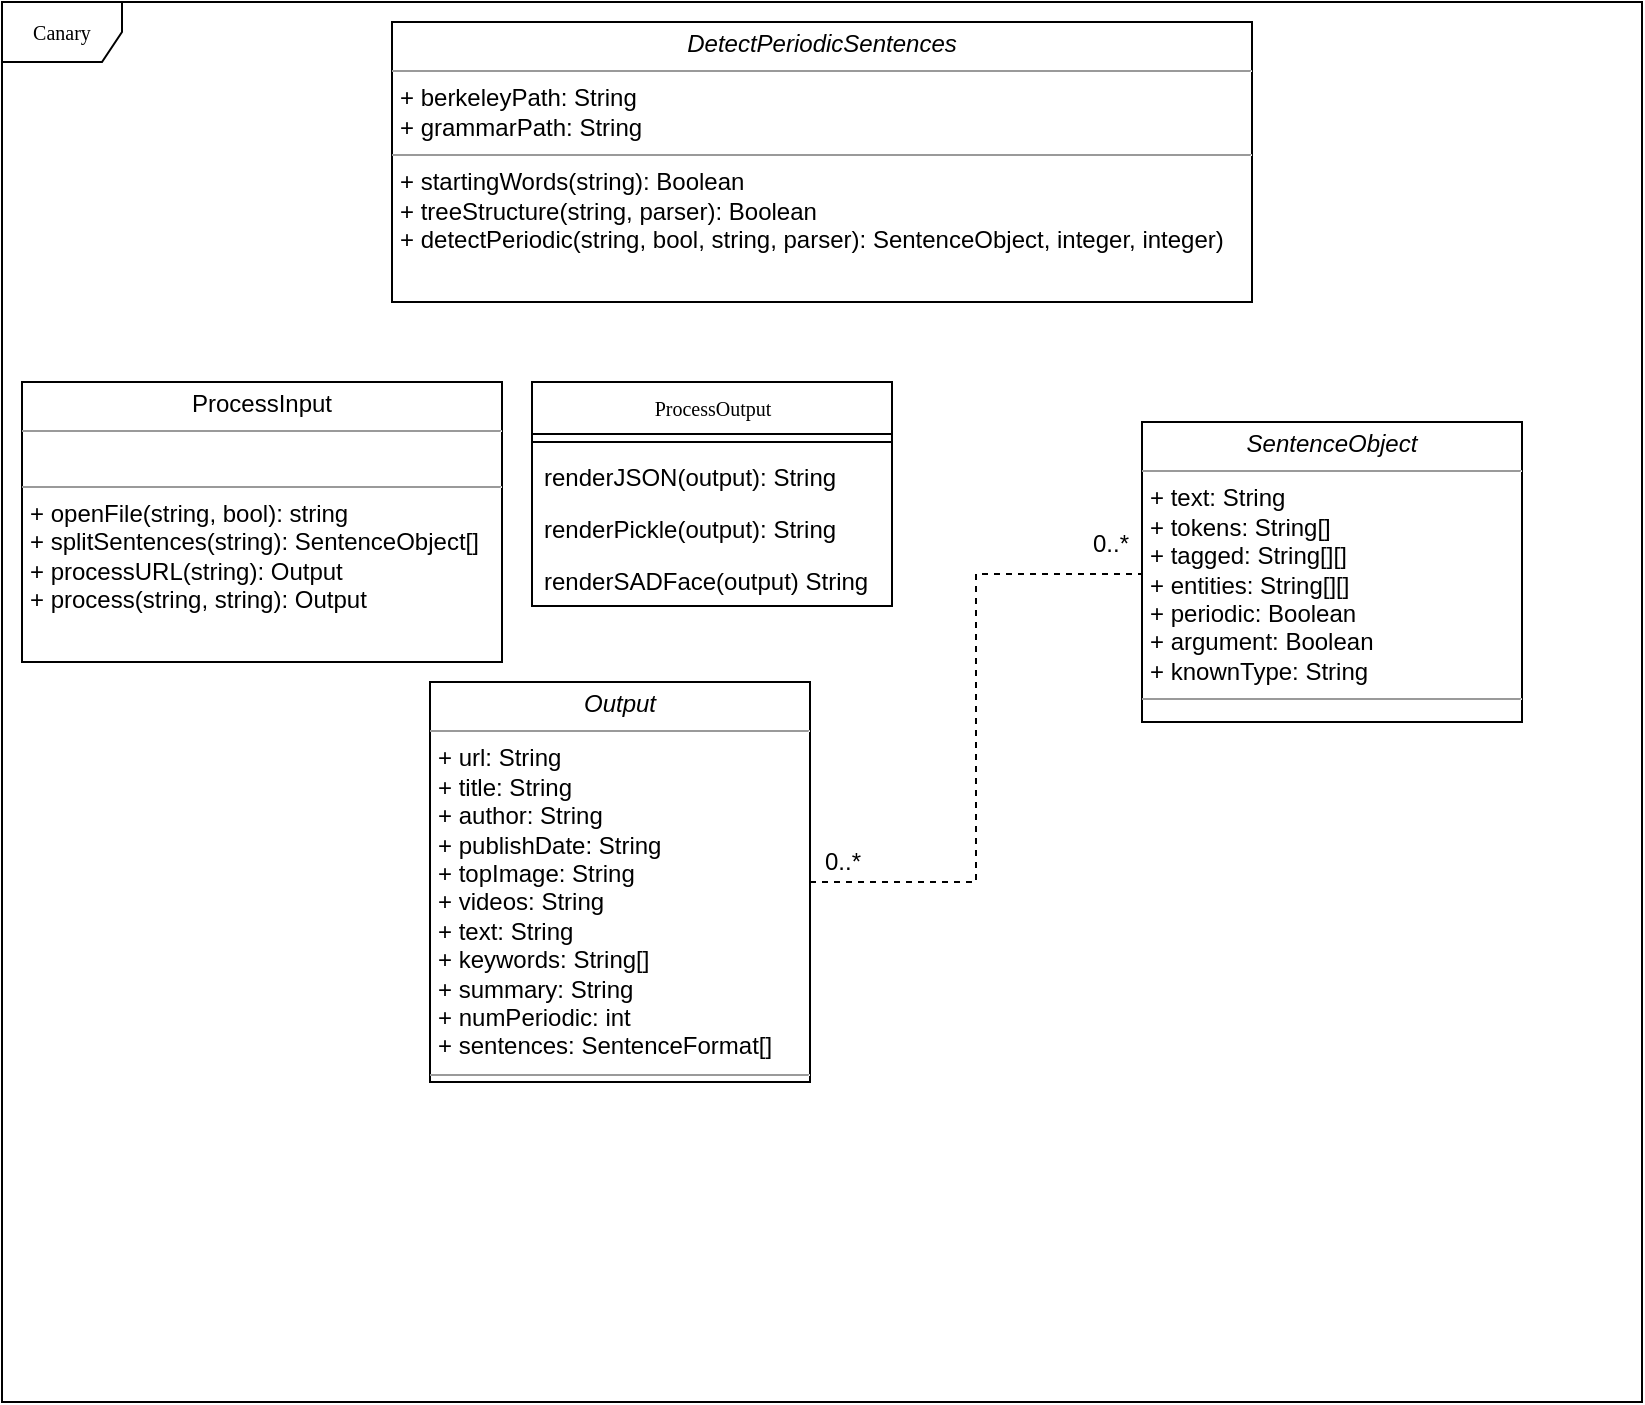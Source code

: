 <mxfile version="12.2.0" type="device" pages="1"><diagram name="Page-1" id="c4acf3e9-155e-7222-9cf6-157b1a14988f"><mxGraphModel dx="994" dy="506" grid="1" gridSize="10" guides="1" tooltips="1" connect="1" arrows="1" fold="1" page="1" pageScale="1" pageWidth="850" pageHeight="1100" background="#ffffff" math="0" shadow="0"><root><mxCell id="0"/><mxCell id="1" parent="0"/><mxCell id="17acba5748e5396b-1" value="Canary" style="shape=umlFrame;whiteSpace=wrap;html=1;rounded=0;shadow=0;comic=0;labelBackgroundColor=none;strokeColor=#000000;strokeWidth=1;fillColor=#ffffff;fontFamily=Verdana;fontSize=10;fontColor=#000000;align=center;" parent="1" vertex="1"><mxGeometry x="20" y="20" width="820" height="700" as="geometry"/></mxCell><mxCell id="17acba5748e5396b-20" value="ProcessOutput" style="swimlane;html=1;fontStyle=0;childLayout=stackLayout;horizontal=1;startSize=26;fillColor=none;horizontalStack=0;resizeParent=1;resizeLast=0;collapsible=1;marginBottom=0;swimlaneFillColor=#ffffff;rounded=0;shadow=0;comic=0;labelBackgroundColor=none;strokeColor=#000000;strokeWidth=1;fontFamily=Verdana;fontSize=10;fontColor=#000000;align=center;" parent="1" vertex="1"><mxGeometry x="285" y="210" width="180" height="112" as="geometry"/></mxCell><mxCell id="MW-2L-hW7Pw7OsgzxY_Z-1" value="" style="line;strokeWidth=1;fillColor=none;align=left;verticalAlign=middle;spacingTop=-1;spacingLeft=3;spacingRight=3;rotatable=0;labelPosition=right;points=[];portConstraint=eastwest;" vertex="1" parent="17acba5748e5396b-20"><mxGeometry y="26" width="180" height="8" as="geometry"/></mxCell><mxCell id="17acba5748e5396b-21" value="renderJSON(output): String" style="text;html=1;strokeColor=none;fillColor=none;align=left;verticalAlign=top;spacingLeft=4;spacingRight=4;whiteSpace=wrap;overflow=hidden;rotatable=0;points=[[0,0.5],[1,0.5]];portConstraint=eastwest;" parent="17acba5748e5396b-20" vertex="1"><mxGeometry y="34" width="180" height="26" as="geometry"/></mxCell><mxCell id="17acba5748e5396b-24" value="renderPickle(output): String" style="text;html=1;strokeColor=none;fillColor=none;align=left;verticalAlign=top;spacingLeft=4;spacingRight=4;whiteSpace=wrap;overflow=hidden;rotatable=0;points=[[0,0.5],[1,0.5]];portConstraint=eastwest;" parent="17acba5748e5396b-20" vertex="1"><mxGeometry y="60" width="180" height="26" as="geometry"/></mxCell><mxCell id="17acba5748e5396b-26" value="renderSADFace(output) String" style="text;html=1;strokeColor=none;fillColor=none;align=left;verticalAlign=top;spacingLeft=4;spacingRight=4;whiteSpace=wrap;overflow=hidden;rotatable=0;points=[[0,0.5],[1,0.5]];portConstraint=eastwest;" parent="17acba5748e5396b-20" vertex="1"><mxGeometry y="86" width="180" height="26" as="geometry"/></mxCell><mxCell id="5d2195bd80daf111-15" value="&lt;p style=&quot;margin: 0px ; margin-top: 4px ; text-align: center&quot;&gt;&lt;i&gt;DetectPeriodicSentences&lt;/i&gt;&lt;/p&gt;&lt;hr size=&quot;1&quot;&gt;&lt;p style=&quot;margin: 0px ; margin-left: 4px&quot;&gt;+ berkeleyPath: String&lt;br&gt;+ grammarPath: String&lt;/p&gt;&lt;hr size=&quot;1&quot;&gt;&lt;p style=&quot;margin: 0px ; margin-left: 4px&quot;&gt;+ startingWords(string): Boolean&lt;br&gt;+ treeStructure(string, parser): Boolean&lt;/p&gt;&lt;p style=&quot;margin: 0px ; margin-left: 4px&quot;&gt;+ detectPeriodic(string, bool, string, parser): SentenceObject, integer, integer)&lt;/p&gt;&lt;p style=&quot;margin: 0px ; margin-left: 4px&quot;&gt;&lt;br&gt;&lt;/p&gt;" style="verticalAlign=top;align=left;overflow=fill;fontSize=12;fontFamily=Helvetica;html=1;rounded=0;shadow=0;comic=0;labelBackgroundColor=none;strokeColor=#000000;strokeWidth=1;fillColor=#ffffff;" parent="1" vertex="1"><mxGeometry x="215" y="30" width="430" height="140" as="geometry"/></mxCell><mxCell id="5d2195bd80daf111-18" value="&lt;p style=&quot;margin: 0px ; margin-top: 4px ; text-align: center&quot;&gt;ProcessInput&lt;/p&gt;&lt;hr size=&quot;1&quot;&gt;&lt;p style=&quot;margin: 0px ; margin-left: 4px&quot;&gt;&lt;br&gt;&lt;/p&gt;&lt;hr size=&quot;1&quot;&gt;&lt;p style=&quot;margin: 0px ; margin-left: 4px&quot;&gt;+ openFile(string, bool): string&lt;/p&gt;&lt;p style=&quot;margin: 0px ; margin-left: 4px&quot;&gt;+ splitSentences(string): SentenceObject[]&lt;/p&gt;&lt;p style=&quot;margin: 0px ; margin-left: 4px&quot;&gt;+ processURL(string): Output&lt;/p&gt;&lt;p style=&quot;margin: 0px ; margin-left: 4px&quot;&gt;+ process(string, string): Output&lt;/p&gt;" style="verticalAlign=top;align=left;overflow=fill;fontSize=12;fontFamily=Helvetica;html=1;rounded=0;shadow=0;comic=0;labelBackgroundColor=none;strokeColor=#000000;strokeWidth=1;fillColor=#ffffff;" parent="1" vertex="1"><mxGeometry x="30" y="210" width="240" height="140" as="geometry"/></mxCell><mxCell id="5d2195bd80daf111-19" value="&lt;p style=&quot;margin: 0px ; margin-top: 4px ; text-align: center&quot;&gt;&lt;i&gt;SentenceObject&lt;/i&gt;&lt;/p&gt;&lt;hr size=&quot;1&quot;&gt;&lt;p style=&quot;margin: 0px ; margin-left: 4px&quot;&gt;+ text: String&lt;/p&gt;&lt;p style=&quot;margin: 0px ; margin-left: 4px&quot;&gt;+ tokens: String[]&lt;/p&gt;&lt;p style=&quot;margin: 0px ; margin-left: 4px&quot;&gt;+ tagged: String[][]&lt;/p&gt;&lt;p style=&quot;margin: 0px ; margin-left: 4px&quot;&gt;+ entities: String[][]&lt;/p&gt;&lt;p style=&quot;margin: 0px ; margin-left: 4px&quot;&gt;+ periodic: Boolean&lt;/p&gt;&lt;p style=&quot;margin: 0px ; margin-left: 4px&quot;&gt;+ argument: Boolean&lt;/p&gt;&lt;p style=&quot;margin: 0px ; margin-left: 4px&quot;&gt;+ knownType: String&lt;/p&gt;&lt;hr size=&quot;1&quot;&gt;&lt;p style=&quot;margin: 0px ; margin-left: 4px&quot;&gt;&lt;br&gt;&lt;/p&gt;" style="verticalAlign=top;align=left;overflow=fill;fontSize=12;fontFamily=Helvetica;html=1;rounded=0;shadow=0;comic=0;labelBackgroundColor=none;strokeColor=#000000;strokeWidth=1;fillColor=#ffffff;" parent="1" vertex="1"><mxGeometry x="590" y="230" width="190" height="150" as="geometry"/></mxCell><mxCell id="MW-2L-hW7Pw7OsgzxY_Z-4" style="edgeStyle=orthogonalEdgeStyle;rounded=0;orthogonalLoop=1;jettySize=auto;html=1;exitX=1;exitY=0.5;exitDx=0;exitDy=0;entryX=0;entryY=0.5;entryDx=0;entryDy=0;dashed=1;endArrow=none;endFill=0;" edge="1" parent="1" source="MW-2L-hW7Pw7OsgzxY_Z-2" target="5d2195bd80daf111-19"><mxGeometry relative="1" as="geometry"><Array as="points"><mxPoint x="507" y="460"/><mxPoint x="507" y="306"/></Array></mxGeometry></mxCell><mxCell id="MW-2L-hW7Pw7OsgzxY_Z-5" value="0..*" style="text;html=1;resizable=0;points=[];align=center;verticalAlign=middle;labelBackgroundColor=#ffffff;" vertex="1" connectable="0" parent="MW-2L-hW7Pw7OsgzxY_Z-4"><mxGeometry x="-0.482" y="37" relative="1" as="geometry"><mxPoint x="-30" y="-10" as="offset"/></mxGeometry></mxCell><mxCell id="MW-2L-hW7Pw7OsgzxY_Z-2" value="&lt;p style=&quot;margin: 0px ; margin-top: 4px ; text-align: center&quot;&gt;&lt;i&gt;Output&lt;/i&gt;&lt;/p&gt;&lt;hr size=&quot;1&quot;&gt;&lt;p style=&quot;margin: 0px ; margin-left: 4px&quot;&gt;+ url: String&lt;br&gt;&lt;/p&gt;&lt;p style=&quot;margin: 0px ; margin-left: 4px&quot;&gt;+ title: String&lt;/p&gt;&lt;p style=&quot;margin: 0px ; margin-left: 4px&quot;&gt;+ author: String&lt;/p&gt;&lt;p style=&quot;margin: 0px ; margin-left: 4px&quot;&gt;+ publishDate: String&lt;/p&gt;&lt;p style=&quot;margin: 0px ; margin-left: 4px&quot;&gt;+ topImage: String&lt;/p&gt;&lt;p style=&quot;margin: 0px ; margin-left: 4px&quot;&gt;+ videos: String&lt;/p&gt;&lt;p style=&quot;margin: 0px ; margin-left: 4px&quot;&gt;+ text: String&lt;/p&gt;&lt;p style=&quot;margin: 0px ; margin-left: 4px&quot;&gt;+ keywords: String[]&lt;/p&gt;&lt;p style=&quot;margin: 0px ; margin-left: 4px&quot;&gt;+ summary: String&lt;/p&gt;&lt;p style=&quot;margin: 0px ; margin-left: 4px&quot;&gt;+ numPeriodic: int&lt;/p&gt;&lt;p style=&quot;margin: 0px ; margin-left: 4px&quot;&gt;+ sentences: SentenceFormat[]&lt;/p&gt;&lt;hr size=&quot;1&quot;&gt;&lt;p style=&quot;margin: 0px ; margin-left: 4px&quot;&gt;&lt;br&gt;&lt;/p&gt;" style="verticalAlign=top;align=left;overflow=fill;fontSize=12;fontFamily=Helvetica;html=1;rounded=0;shadow=0;comic=0;labelBackgroundColor=none;strokeColor=#000000;strokeWidth=1;fillColor=#ffffff;" vertex="1" parent="1"><mxGeometry x="234" y="360" width="190" height="200" as="geometry"/></mxCell><mxCell id="MW-2L-hW7Pw7OsgzxY_Z-6" value="0..*" style="text;html=1;resizable=0;points=[];align=center;verticalAlign=middle;labelBackgroundColor=#ffffff;" vertex="1" connectable="0" parent="1"><mxGeometry x="465.143" y="449.857" as="geometry"><mxPoint x="109" y="-159" as="offset"/></mxGeometry></mxCell></root></mxGraphModel></diagram></mxfile>